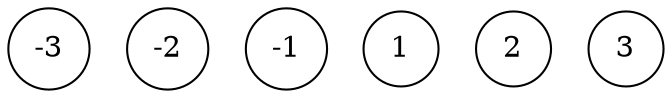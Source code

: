 graph G {
  -3 [pos="3.000000,0.000000!", shape=circle, ];
  -2 [pos="2.000000,0.000000!", shape=circle, ];
  -1 [pos="1.000000,0.000000!", shape=circle, ];
  1 [pos="1.000000,1.000000!", shape=circle, ];
  2 [pos="2.000000,1.000000!", shape=circle, ];
  3 [pos="3.000000,1.000000!", shape=circle, ];
  
  
  
  }
